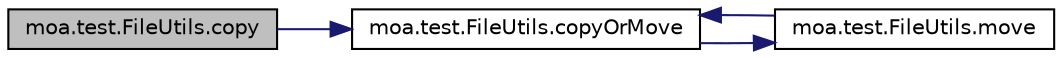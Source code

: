 digraph G
{
  edge [fontname="Helvetica",fontsize="10",labelfontname="Helvetica",labelfontsize="10"];
  node [fontname="Helvetica",fontsize="10",shape=record];
  rankdir=LR;
  Node1 [label="moa.test.FileUtils.copy",height=0.2,width=0.4,color="black", fillcolor="grey75", style="filled" fontcolor="black"];
  Node1 -> Node2 [color="midnightblue",fontsize="10",style="solid",fontname="Helvetica"];
  Node2 [label="moa.test.FileUtils.copyOrMove",height=0.2,width=0.4,color="black", fillcolor="white", style="filled",URL="$classmoa_1_1test_1_1FileUtils.html#a351d38ee18c8bc4888ba4371da3af708",tooltip="Copies or moves files and directories (recursively)."];
  Node2 -> Node3 [color="midnightblue",fontsize="10",style="solid",fontname="Helvetica"];
  Node3 [label="moa.test.FileUtils.move",height=0.2,width=0.4,color="black", fillcolor="white", style="filled",URL="$classmoa_1_1test_1_1FileUtils.html#aa10a377182f4c6d1459d0c322adef518",tooltip="Moves the file/directory (recursively)."];
  Node3 -> Node2 [color="midnightblue",fontsize="10",style="solid",fontname="Helvetica"];
}
